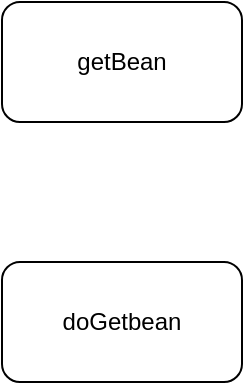 <mxfile version="13.2.4" type="github"><diagram id="vdTNtcgkt8P21jsCwwCs" name="第 1 页"><mxGraphModel dx="1038" dy="580" grid="1" gridSize="10" guides="1" tooltips="1" connect="1" arrows="1" fold="1" page="1" pageScale="1" pageWidth="827" pageHeight="1169" math="0" shadow="0"><root><mxCell id="0"/><mxCell id="1" parent="0"/><mxCell id="FEj_LL16DqCeYtYx7I3P-1" value="getBean" style="rounded=1;whiteSpace=wrap;html=1;" vertex="1" parent="1"><mxGeometry x="280" y="110" width="120" height="60" as="geometry"/></mxCell><mxCell id="FEj_LL16DqCeYtYx7I3P-2" value="doGetbean" style="rounded=1;whiteSpace=wrap;html=1;" vertex="1" parent="1"><mxGeometry x="280" y="240" width="120" height="60" as="geometry"/></mxCell></root></mxGraphModel></diagram></mxfile>